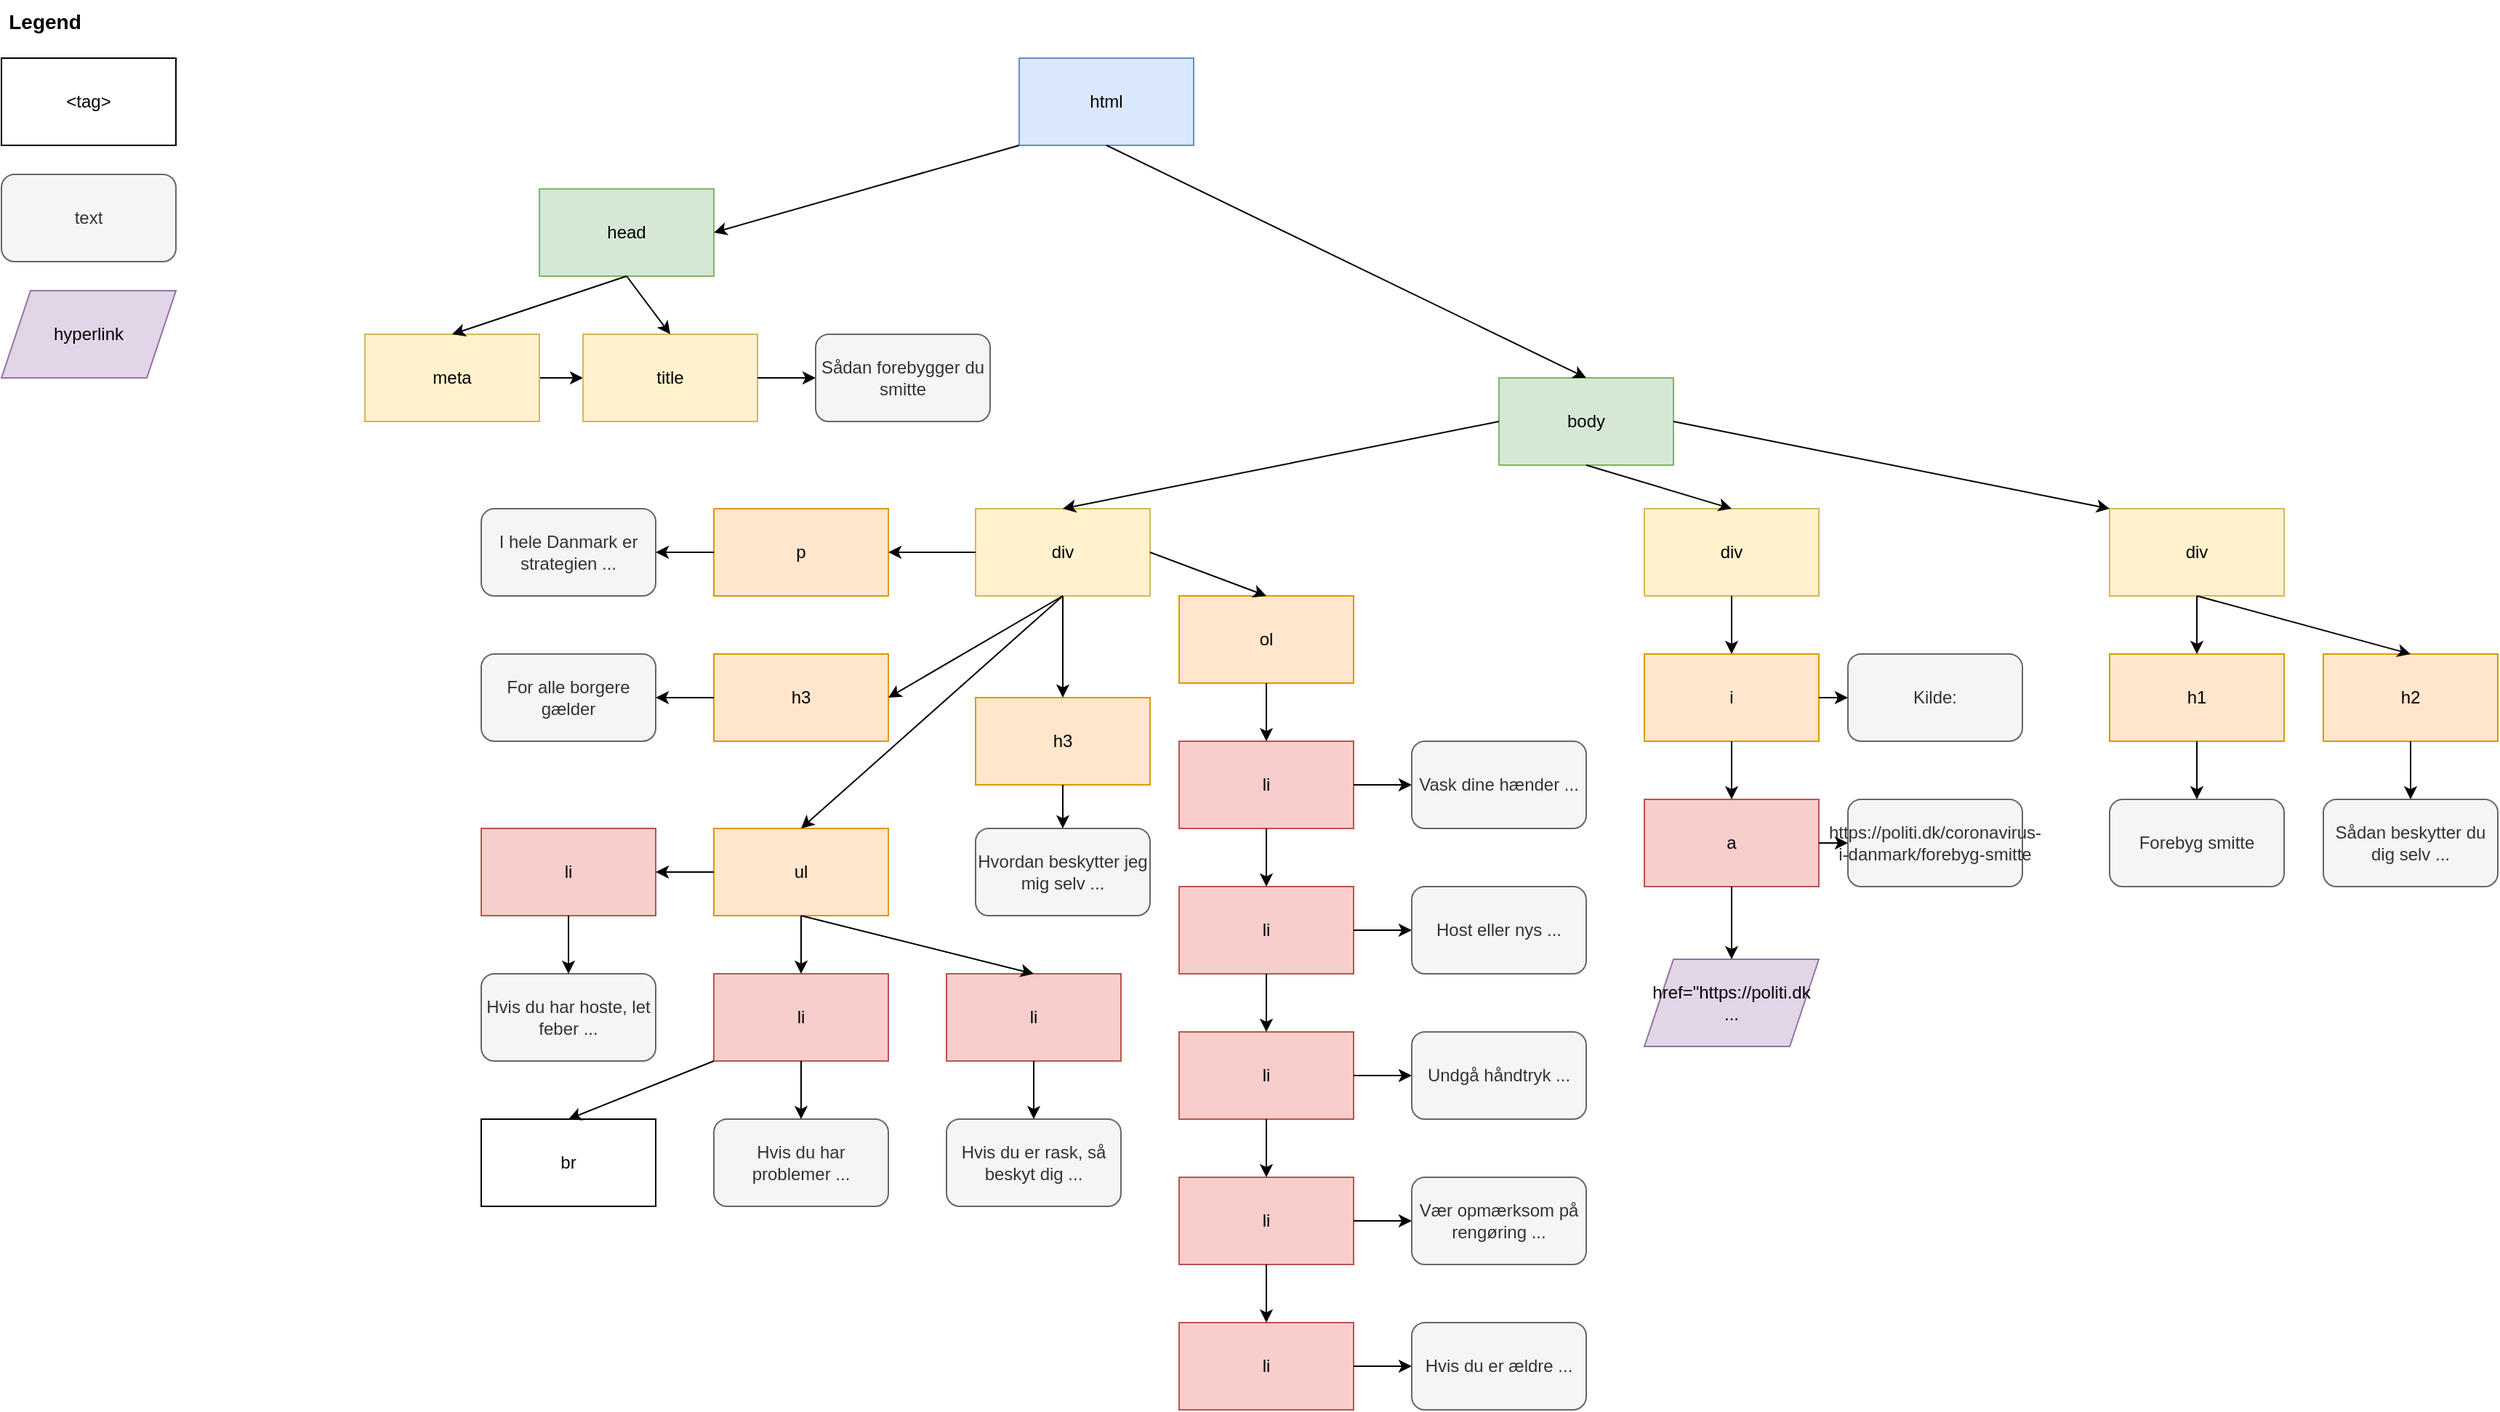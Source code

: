 <mxfile version="24.2.5" type="device">
  <diagram name="Side-1" id="msmEWEHxnlQ__VfrTact">
    <mxGraphModel dx="2620" dy="978" grid="1" gridSize="10" guides="1" tooltips="1" connect="1" arrows="1" fold="1" page="1" pageScale="1" pageWidth="827" pageHeight="1169" math="0" shadow="0">
      <root>
        <mxCell id="0" />
        <mxCell id="1" parent="0" />
        <mxCell id="QGHO-eVNQ-05Ggp9DiWL-1" value="html" style="rounded=0;whiteSpace=wrap;html=1;fillColor=#dae8fc;strokeColor=#6c8ebf;" vertex="1" parent="1">
          <mxGeometry x="300" y="40" width="120" height="60" as="geometry" />
        </mxCell>
        <mxCell id="QGHO-eVNQ-05Ggp9DiWL-3" value="head" style="rounded=0;whiteSpace=wrap;html=1;fillColor=#d5e8d4;strokeColor=#82b366;" vertex="1" parent="1">
          <mxGeometry x="-30" y="130" width="120" height="60" as="geometry" />
        </mxCell>
        <mxCell id="QGHO-eVNQ-05Ggp9DiWL-4" value="body" style="rounded=0;whiteSpace=wrap;html=1;fillColor=#d5e8d4;strokeColor=#82b366;" vertex="1" parent="1">
          <mxGeometry x="630" y="260" width="120" height="60" as="geometry" />
        </mxCell>
        <mxCell id="QGHO-eVNQ-05Ggp9DiWL-95" value="" style="edgeStyle=orthogonalEdgeStyle;rounded=0;orthogonalLoop=1;jettySize=auto;html=1;" edge="1" parent="1" source="QGHO-eVNQ-05Ggp9DiWL-5" target="QGHO-eVNQ-05Ggp9DiWL-6">
          <mxGeometry relative="1" as="geometry" />
        </mxCell>
        <mxCell id="QGHO-eVNQ-05Ggp9DiWL-5" value="meta" style="rounded=0;whiteSpace=wrap;html=1;fillColor=#fff2cc;strokeColor=#d6b656;" vertex="1" parent="1">
          <mxGeometry x="-150" y="230" width="120" height="60" as="geometry" />
        </mxCell>
        <mxCell id="QGHO-eVNQ-05Ggp9DiWL-6" value="title" style="rounded=0;whiteSpace=wrap;html=1;fillColor=#fff2cc;strokeColor=#d6b656;" vertex="1" parent="1">
          <mxGeometry y="230" width="120" height="60" as="geometry" />
        </mxCell>
        <mxCell id="QGHO-eVNQ-05Ggp9DiWL-7" value="" style="endArrow=classic;html=1;rounded=0;exitX=0;exitY=1;exitDx=0;exitDy=0;entryX=1;entryY=0.5;entryDx=0;entryDy=0;" edge="1" parent="1" source="QGHO-eVNQ-05Ggp9DiWL-1" target="QGHO-eVNQ-05Ggp9DiWL-3">
          <mxGeometry width="50" height="50" relative="1" as="geometry">
            <mxPoint x="390" y="420" as="sourcePoint" />
            <mxPoint x="440" y="370" as="targetPoint" />
          </mxGeometry>
        </mxCell>
        <mxCell id="QGHO-eVNQ-05Ggp9DiWL-8" value="" style="endArrow=classic;html=1;rounded=0;exitX=0.5;exitY=1;exitDx=0;exitDy=0;entryX=0.5;entryY=0;entryDx=0;entryDy=0;" edge="1" parent="1" source="QGHO-eVNQ-05Ggp9DiWL-3" target="QGHO-eVNQ-05Ggp9DiWL-5">
          <mxGeometry width="50" height="50" relative="1" as="geometry">
            <mxPoint x="160" y="390" as="sourcePoint" />
            <mxPoint x="210" y="340" as="targetPoint" />
          </mxGeometry>
        </mxCell>
        <mxCell id="QGHO-eVNQ-05Ggp9DiWL-9" value="" style="endArrow=classic;html=1;rounded=0;exitX=0.5;exitY=1;exitDx=0;exitDy=0;entryX=0.5;entryY=0;entryDx=0;entryDy=0;" edge="1" parent="1" source="QGHO-eVNQ-05Ggp9DiWL-3" target="QGHO-eVNQ-05Ggp9DiWL-6">
          <mxGeometry width="50" height="50" relative="1" as="geometry">
            <mxPoint x="160" y="390" as="sourcePoint" />
            <mxPoint x="210" y="340" as="targetPoint" />
          </mxGeometry>
        </mxCell>
        <mxCell id="QGHO-eVNQ-05Ggp9DiWL-10" value="" style="endArrow=classic;html=1;rounded=0;exitX=0.5;exitY=1;exitDx=0;exitDy=0;entryX=0.5;entryY=0;entryDx=0;entryDy=0;" edge="1" parent="1" source="QGHO-eVNQ-05Ggp9DiWL-1" target="QGHO-eVNQ-05Ggp9DiWL-4">
          <mxGeometry width="50" height="50" relative="1" as="geometry">
            <mxPoint x="390" y="420" as="sourcePoint" />
            <mxPoint x="440" y="370" as="targetPoint" />
          </mxGeometry>
        </mxCell>
        <mxCell id="QGHO-eVNQ-05Ggp9DiWL-11" value="div" style="rounded=0;whiteSpace=wrap;html=1;fillColor=#fff2cc;strokeColor=#d6b656;" vertex="1" parent="1">
          <mxGeometry x="270" y="350" width="120" height="60" as="geometry" />
        </mxCell>
        <mxCell id="QGHO-eVNQ-05Ggp9DiWL-12" value="div" style="rounded=0;whiteSpace=wrap;html=1;fillColor=#fff2cc;strokeColor=#d6b656;" vertex="1" parent="1">
          <mxGeometry x="1050" y="350" width="120" height="60" as="geometry" />
        </mxCell>
        <mxCell id="QGHO-eVNQ-05Ggp9DiWL-13" value="h2" style="rounded=0;whiteSpace=wrap;html=1;fillColor=#ffe6cc;strokeColor=#d79b00;" vertex="1" parent="1">
          <mxGeometry x="1197" y="450" width="120" height="60" as="geometry" />
        </mxCell>
        <mxCell id="QGHO-eVNQ-05Ggp9DiWL-14" value="h1" style="rounded=0;whiteSpace=wrap;html=1;fillColor=#ffe6cc;strokeColor=#d79b00;" vertex="1" parent="1">
          <mxGeometry x="1050" y="450" width="120" height="60" as="geometry" />
        </mxCell>
        <mxCell id="QGHO-eVNQ-05Ggp9DiWL-15" value="" style="endArrow=classic;html=1;rounded=0;exitX=0.5;exitY=1;exitDx=0;exitDy=0;entryX=0.5;entryY=0;entryDx=0;entryDy=0;" edge="1" parent="1" source="QGHO-eVNQ-05Ggp9DiWL-12" target="QGHO-eVNQ-05Ggp9DiWL-13">
          <mxGeometry width="50" height="50" relative="1" as="geometry">
            <mxPoint x="880" y="510" as="sourcePoint" />
            <mxPoint x="930" y="460" as="targetPoint" />
          </mxGeometry>
        </mxCell>
        <mxCell id="QGHO-eVNQ-05Ggp9DiWL-16" value="" style="endArrow=classic;html=1;rounded=0;exitX=0.5;exitY=1;exitDx=0;exitDy=0;entryX=0.5;entryY=0;entryDx=0;entryDy=0;" edge="1" parent="1" source="QGHO-eVNQ-05Ggp9DiWL-12" target="QGHO-eVNQ-05Ggp9DiWL-14">
          <mxGeometry width="50" height="50" relative="1" as="geometry">
            <mxPoint x="880" y="510" as="sourcePoint" />
            <mxPoint x="930" y="460" as="targetPoint" />
          </mxGeometry>
        </mxCell>
        <mxCell id="QGHO-eVNQ-05Ggp9DiWL-17" value="" style="endArrow=classic;html=1;rounded=0;exitX=0;exitY=0.5;exitDx=0;exitDy=0;entryX=0.5;entryY=0;entryDx=0;entryDy=0;" edge="1" parent="1" source="QGHO-eVNQ-05Ggp9DiWL-4" target="QGHO-eVNQ-05Ggp9DiWL-11">
          <mxGeometry width="50" height="50" relative="1" as="geometry">
            <mxPoint x="620" y="520" as="sourcePoint" />
            <mxPoint x="670" y="470" as="targetPoint" />
          </mxGeometry>
        </mxCell>
        <mxCell id="QGHO-eVNQ-05Ggp9DiWL-18" value="" style="endArrow=classic;html=1;rounded=0;exitX=1;exitY=0.5;exitDx=0;exitDy=0;entryX=0;entryY=0;entryDx=0;entryDy=0;" edge="1" parent="1" source="QGHO-eVNQ-05Ggp9DiWL-4" target="QGHO-eVNQ-05Ggp9DiWL-12">
          <mxGeometry width="50" height="50" relative="1" as="geometry">
            <mxPoint x="720" y="370" as="sourcePoint" />
            <mxPoint x="770" y="320" as="targetPoint" />
          </mxGeometry>
        </mxCell>
        <mxCell id="QGHO-eVNQ-05Ggp9DiWL-19" value="Forebyg smitte" style="rounded=1;whiteSpace=wrap;html=1;fillColor=#f5f5f5;fontColor=#333333;strokeColor=#666666;" vertex="1" parent="1">
          <mxGeometry x="1050" y="550" width="120" height="60" as="geometry" />
        </mxCell>
        <mxCell id="QGHO-eVNQ-05Ggp9DiWL-20" value="Sådan beskytter du dig selv ..." style="rounded=1;whiteSpace=wrap;html=1;fillColor=#f5f5f5;fontColor=#333333;strokeColor=#666666;" vertex="1" parent="1">
          <mxGeometry x="1197" y="550" width="120" height="60" as="geometry" />
        </mxCell>
        <mxCell id="QGHO-eVNQ-05Ggp9DiWL-21" value="p" style="rounded=0;whiteSpace=wrap;html=1;fillColor=#ffe6cc;strokeColor=#d79b00;" vertex="1" parent="1">
          <mxGeometry x="90" y="350" width="120" height="60" as="geometry" />
        </mxCell>
        <mxCell id="QGHO-eVNQ-05Ggp9DiWL-22" value="I hele Danmark er strategien ..." style="rounded=1;whiteSpace=wrap;html=1;fillColor=#f5f5f5;fontColor=#333333;strokeColor=#666666;" vertex="1" parent="1">
          <mxGeometry x="-70" y="350" width="120" height="60" as="geometry" />
        </mxCell>
        <mxCell id="QGHO-eVNQ-05Ggp9DiWL-23" value="" style="endArrow=classic;html=1;rounded=0;exitX=0;exitY=0.5;exitDx=0;exitDy=0;entryX=1;entryY=0.5;entryDx=0;entryDy=0;" edge="1" parent="1" source="QGHO-eVNQ-05Ggp9DiWL-21" target="QGHO-eVNQ-05Ggp9DiWL-22">
          <mxGeometry width="50" height="50" relative="1" as="geometry">
            <mxPoint x="80" y="410" as="sourcePoint" />
            <mxPoint x="130" y="360" as="targetPoint" />
          </mxGeometry>
        </mxCell>
        <mxCell id="QGHO-eVNQ-05Ggp9DiWL-24" value="" style="endArrow=classic;html=1;rounded=0;exitX=0;exitY=0.5;exitDx=0;exitDy=0;entryX=1;entryY=0.5;entryDx=0;entryDy=0;" edge="1" parent="1" source="QGHO-eVNQ-05Ggp9DiWL-11" target="QGHO-eVNQ-05Ggp9DiWL-21">
          <mxGeometry width="50" height="50" relative="1" as="geometry">
            <mxPoint x="260" y="510" as="sourcePoint" />
            <mxPoint x="310" y="460" as="targetPoint" />
          </mxGeometry>
        </mxCell>
        <mxCell id="QGHO-eVNQ-05Ggp9DiWL-25" value="h3" style="rounded=0;whiteSpace=wrap;html=1;fillColor=#ffe6cc;strokeColor=#d79b00;" vertex="1" parent="1">
          <mxGeometry x="90" y="450" width="120" height="60" as="geometry" />
        </mxCell>
        <mxCell id="QGHO-eVNQ-05Ggp9DiWL-26" value="" style="endArrow=classic;html=1;rounded=0;exitX=0.5;exitY=1;exitDx=0;exitDy=0;entryX=1;entryY=0.5;entryDx=0;entryDy=0;" edge="1" parent="1" source="QGHO-eVNQ-05Ggp9DiWL-11" target="QGHO-eVNQ-05Ggp9DiWL-25">
          <mxGeometry width="50" height="50" relative="1" as="geometry">
            <mxPoint x="260" y="510" as="sourcePoint" />
            <mxPoint x="310" y="460" as="targetPoint" />
          </mxGeometry>
        </mxCell>
        <mxCell id="QGHO-eVNQ-05Ggp9DiWL-28" value="ul" style="rounded=0;whiteSpace=wrap;html=1;fillColor=#ffe6cc;strokeColor=#d79b00;" vertex="1" parent="1">
          <mxGeometry x="90" y="570" width="120" height="60" as="geometry" />
        </mxCell>
        <mxCell id="QGHO-eVNQ-05Ggp9DiWL-29" value="" style="endArrow=classic;html=1;rounded=0;exitX=0.5;exitY=1;exitDx=0;exitDy=0;entryX=0.5;entryY=0;entryDx=0;entryDy=0;" edge="1" parent="1" source="QGHO-eVNQ-05Ggp9DiWL-11" target="QGHO-eVNQ-05Ggp9DiWL-28">
          <mxGeometry width="50" height="50" relative="1" as="geometry">
            <mxPoint x="260" y="510" as="sourcePoint" />
            <mxPoint x="310" y="460" as="targetPoint" />
          </mxGeometry>
        </mxCell>
        <mxCell id="QGHO-eVNQ-05Ggp9DiWL-30" value="For alle borgere gælder" style="rounded=1;whiteSpace=wrap;html=1;fillColor=#f5f5f5;fontColor=#333333;strokeColor=#666666;" vertex="1" parent="1">
          <mxGeometry x="-70" y="450" width="120" height="60" as="geometry" />
        </mxCell>
        <mxCell id="QGHO-eVNQ-05Ggp9DiWL-31" value="" style="endArrow=classic;html=1;rounded=0;exitX=0;exitY=0.5;exitDx=0;exitDy=0;entryX=1;entryY=0.5;entryDx=0;entryDy=0;" edge="1" parent="1" source="QGHO-eVNQ-05Ggp9DiWL-25" target="QGHO-eVNQ-05Ggp9DiWL-30">
          <mxGeometry width="50" height="50" relative="1" as="geometry">
            <mxPoint x="240" y="410" as="sourcePoint" />
            <mxPoint x="290" y="360" as="targetPoint" />
          </mxGeometry>
        </mxCell>
        <mxCell id="QGHO-eVNQ-05Ggp9DiWL-32" value="li" style="rounded=0;whiteSpace=wrap;html=1;fillColor=#f8cecc;strokeColor=#b85450;" vertex="1" parent="1">
          <mxGeometry x="-70" y="570" width="120" height="60" as="geometry" />
        </mxCell>
        <mxCell id="QGHO-eVNQ-05Ggp9DiWL-33" value="li" style="rounded=0;whiteSpace=wrap;html=1;fillColor=#f8cecc;strokeColor=#b85450;" vertex="1" parent="1">
          <mxGeometry x="250" y="670" width="120" height="60" as="geometry" />
        </mxCell>
        <mxCell id="QGHO-eVNQ-05Ggp9DiWL-34" value="" style="endArrow=classic;html=1;rounded=0;exitX=0.5;exitY=1;exitDx=0;exitDy=0;entryX=0.5;entryY=0;entryDx=0;entryDy=0;" edge="1" parent="1" source="QGHO-eVNQ-05Ggp9DiWL-28" target="QGHO-eVNQ-05Ggp9DiWL-33">
          <mxGeometry width="50" height="50" relative="1" as="geometry">
            <mxPoint x="260" y="510" as="sourcePoint" />
            <mxPoint x="310" y="460" as="targetPoint" />
          </mxGeometry>
        </mxCell>
        <mxCell id="QGHO-eVNQ-05Ggp9DiWL-35" value="" style="endArrow=classic;html=1;rounded=0;exitX=0;exitY=0.5;exitDx=0;exitDy=0;entryX=1;entryY=0.5;entryDx=0;entryDy=0;" edge="1" parent="1" source="QGHO-eVNQ-05Ggp9DiWL-28" target="QGHO-eVNQ-05Ggp9DiWL-32">
          <mxGeometry width="50" height="50" relative="1" as="geometry">
            <mxPoint x="80" y="530" as="sourcePoint" />
            <mxPoint x="130" y="480" as="targetPoint" />
          </mxGeometry>
        </mxCell>
        <mxCell id="QGHO-eVNQ-05Ggp9DiWL-36" value="Hvis du har hoste, let feber ..." style="rounded=1;whiteSpace=wrap;html=1;fillColor=#f5f5f5;fontColor=#333333;strokeColor=#666666;" vertex="1" parent="1">
          <mxGeometry x="-70" y="670" width="120" height="60" as="geometry" />
        </mxCell>
        <mxCell id="QGHO-eVNQ-05Ggp9DiWL-37" value="Hvis du er rask, så beskyt dig ..." style="rounded=1;whiteSpace=wrap;html=1;fillColor=#f5f5f5;fontColor=#333333;strokeColor=#666666;" vertex="1" parent="1">
          <mxGeometry x="250" y="770" width="120" height="60" as="geometry" />
        </mxCell>
        <mxCell id="QGHO-eVNQ-05Ggp9DiWL-38" value="" style="endArrow=classic;html=1;rounded=0;exitX=0.5;exitY=1;exitDx=0;exitDy=0;entryX=0.5;entryY=0;entryDx=0;entryDy=0;" edge="1" parent="1" source="QGHO-eVNQ-05Ggp9DiWL-33" target="QGHO-eVNQ-05Ggp9DiWL-37">
          <mxGeometry width="50" height="50" relative="1" as="geometry">
            <mxPoint x="160" y="620" as="sourcePoint" />
            <mxPoint x="210" y="570" as="targetPoint" />
          </mxGeometry>
        </mxCell>
        <mxCell id="QGHO-eVNQ-05Ggp9DiWL-39" value="" style="endArrow=classic;html=1;rounded=0;exitX=0.5;exitY=1;exitDx=0;exitDy=0;entryX=0.5;entryY=0;entryDx=0;entryDy=0;" edge="1" parent="1" source="QGHO-eVNQ-05Ggp9DiWL-32" target="QGHO-eVNQ-05Ggp9DiWL-36">
          <mxGeometry width="50" height="50" relative="1" as="geometry">
            <mxPoint y="520" as="sourcePoint" />
            <mxPoint x="50" y="470" as="targetPoint" />
          </mxGeometry>
        </mxCell>
        <mxCell id="QGHO-eVNQ-05Ggp9DiWL-40" value="li" style="rounded=0;whiteSpace=wrap;html=1;fillColor=#f8cecc;strokeColor=#b85450;" vertex="1" parent="1">
          <mxGeometry x="90" y="670" width="120" height="60" as="geometry" />
        </mxCell>
        <mxCell id="QGHO-eVNQ-05Ggp9DiWL-41" value="" style="endArrow=classic;html=1;rounded=0;exitX=0.5;exitY=1;exitDx=0;exitDy=0;entryX=0.5;entryY=0;entryDx=0;entryDy=0;" edge="1" parent="1" source="QGHO-eVNQ-05Ggp9DiWL-28" target="QGHO-eVNQ-05Ggp9DiWL-40">
          <mxGeometry width="50" height="50" relative="1" as="geometry">
            <mxPoint x="80" y="620" as="sourcePoint" />
            <mxPoint x="130" y="570" as="targetPoint" />
          </mxGeometry>
        </mxCell>
        <mxCell id="QGHO-eVNQ-05Ggp9DiWL-42" value="Hvis du har problemer ..." style="rounded=1;whiteSpace=wrap;html=1;fillColor=#f5f5f5;fontColor=#333333;strokeColor=#666666;" vertex="1" parent="1">
          <mxGeometry x="90" y="770" width="120" height="60" as="geometry" />
        </mxCell>
        <mxCell id="QGHO-eVNQ-05Ggp9DiWL-43" value="" style="endArrow=classic;html=1;rounded=0;exitX=0.5;exitY=1;exitDx=0;exitDy=0;entryX=0.5;entryY=0;entryDx=0;entryDy=0;" edge="1" parent="1" source="QGHO-eVNQ-05Ggp9DiWL-40" target="QGHO-eVNQ-05Ggp9DiWL-42">
          <mxGeometry width="50" height="50" relative="1" as="geometry">
            <mxPoint x="160" y="640" as="sourcePoint" />
            <mxPoint x="160" y="680" as="targetPoint" />
          </mxGeometry>
        </mxCell>
        <mxCell id="QGHO-eVNQ-05Ggp9DiWL-44" value="" style="endArrow=classic;html=1;rounded=0;exitX=0.5;exitY=1;exitDx=0;exitDy=0;entryX=0.5;entryY=0;entryDx=0;entryDy=0;" edge="1" parent="1" source="QGHO-eVNQ-05Ggp9DiWL-14" target="QGHO-eVNQ-05Ggp9DiWL-19">
          <mxGeometry width="50" height="50" relative="1" as="geometry">
            <mxPoint x="920" y="590" as="sourcePoint" />
            <mxPoint x="970" y="540" as="targetPoint" />
          </mxGeometry>
        </mxCell>
        <mxCell id="QGHO-eVNQ-05Ggp9DiWL-45" value="" style="endArrow=classic;html=1;rounded=0;exitX=0.5;exitY=1;exitDx=0;exitDy=0;entryX=0.5;entryY=0;entryDx=0;entryDy=0;" edge="1" parent="1" source="QGHO-eVNQ-05Ggp9DiWL-13" target="QGHO-eVNQ-05Ggp9DiWL-20">
          <mxGeometry width="50" height="50" relative="1" as="geometry">
            <mxPoint x="1120" y="520" as="sourcePoint" />
            <mxPoint x="1120" y="560" as="targetPoint" />
          </mxGeometry>
        </mxCell>
        <mxCell id="QGHO-eVNQ-05Ggp9DiWL-46" value="br" style="rounded=0;whiteSpace=wrap;html=1;" vertex="1" parent="1">
          <mxGeometry x="-70" y="770" width="120" height="60" as="geometry" />
        </mxCell>
        <mxCell id="QGHO-eVNQ-05Ggp9DiWL-47" value="" style="endArrow=classic;html=1;rounded=0;exitX=0;exitY=1;exitDx=0;exitDy=0;entryX=0.5;entryY=0;entryDx=0;entryDy=0;" edge="1" parent="1" source="QGHO-eVNQ-05Ggp9DiWL-40" target="QGHO-eVNQ-05Ggp9DiWL-46">
          <mxGeometry width="50" height="50" relative="1" as="geometry">
            <mxPoint x="470" y="670" as="sourcePoint" />
            <mxPoint x="520" y="620" as="targetPoint" />
          </mxGeometry>
        </mxCell>
        <mxCell id="QGHO-eVNQ-05Ggp9DiWL-48" value="h3" style="rounded=0;whiteSpace=wrap;html=1;fillColor=#ffe6cc;strokeColor=#d79b00;" vertex="1" parent="1">
          <mxGeometry x="270" y="480" width="120" height="60" as="geometry" />
        </mxCell>
        <mxCell id="QGHO-eVNQ-05Ggp9DiWL-49" value="Hvordan beskytter jeg mig selv ..." style="rounded=1;whiteSpace=wrap;html=1;fillColor=#f5f5f5;fontColor=#333333;strokeColor=#666666;" vertex="1" parent="1">
          <mxGeometry x="270" y="570" width="120" height="60" as="geometry" />
        </mxCell>
        <mxCell id="QGHO-eVNQ-05Ggp9DiWL-50" value="" style="endArrow=classic;html=1;rounded=0;exitX=0.5;exitY=1;exitDx=0;exitDy=0;entryX=0.5;entryY=0;entryDx=0;entryDy=0;" edge="1" parent="1" source="QGHO-eVNQ-05Ggp9DiWL-48" target="QGHO-eVNQ-05Ggp9DiWL-49">
          <mxGeometry width="50" height="50" relative="1" as="geometry">
            <mxPoint x="440" y="520" as="sourcePoint" />
            <mxPoint x="490" y="470" as="targetPoint" />
          </mxGeometry>
        </mxCell>
        <mxCell id="QGHO-eVNQ-05Ggp9DiWL-51" value="ol" style="rounded=0;whiteSpace=wrap;html=1;fillColor=#ffe6cc;strokeColor=#d79b00;" vertex="1" parent="1">
          <mxGeometry x="410" y="410" width="120" height="60" as="geometry" />
        </mxCell>
        <mxCell id="QGHO-eVNQ-05Ggp9DiWL-52" value="" style="endArrow=classic;html=1;rounded=0;exitX=0.5;exitY=1;exitDx=0;exitDy=0;entryX=0.5;entryY=0;entryDx=0;entryDy=0;" edge="1" parent="1" source="QGHO-eVNQ-05Ggp9DiWL-11" target="QGHO-eVNQ-05Ggp9DiWL-48">
          <mxGeometry width="50" height="50" relative="1" as="geometry">
            <mxPoint x="440" y="520" as="sourcePoint" />
            <mxPoint x="490" y="470" as="targetPoint" />
          </mxGeometry>
        </mxCell>
        <mxCell id="QGHO-eVNQ-05Ggp9DiWL-53" value="" style="endArrow=classic;html=1;rounded=0;exitX=1;exitY=0.5;exitDx=0;exitDy=0;entryX=0.5;entryY=0;entryDx=0;entryDy=0;" edge="1" parent="1" source="QGHO-eVNQ-05Ggp9DiWL-11" target="QGHO-eVNQ-05Ggp9DiWL-51">
          <mxGeometry width="50" height="50" relative="1" as="geometry">
            <mxPoint x="700" y="530" as="sourcePoint" />
            <mxPoint x="750" y="480" as="targetPoint" />
          </mxGeometry>
        </mxCell>
        <mxCell id="QGHO-eVNQ-05Ggp9DiWL-54" value="li" style="rounded=0;whiteSpace=wrap;html=1;fillColor=#f8cecc;strokeColor=#b85450;" vertex="1" parent="1">
          <mxGeometry x="410" y="510" width="120" height="60" as="geometry" />
        </mxCell>
        <mxCell id="QGHO-eVNQ-05Ggp9DiWL-55" value="li" style="rounded=0;whiteSpace=wrap;html=1;fillColor=#f8cecc;strokeColor=#b85450;" vertex="1" parent="1">
          <mxGeometry x="410" y="610" width="120" height="60" as="geometry" />
        </mxCell>
        <mxCell id="QGHO-eVNQ-05Ggp9DiWL-56" value="li" style="rounded=0;whiteSpace=wrap;html=1;fillColor=#f8cecc;strokeColor=#b85450;" vertex="1" parent="1">
          <mxGeometry x="410" y="710" width="120" height="60" as="geometry" />
        </mxCell>
        <mxCell id="QGHO-eVNQ-05Ggp9DiWL-57" value="li" style="rounded=0;whiteSpace=wrap;html=1;fillColor=#f8cecc;strokeColor=#b85450;" vertex="1" parent="1">
          <mxGeometry x="410" y="810" width="120" height="60" as="geometry" />
        </mxCell>
        <mxCell id="QGHO-eVNQ-05Ggp9DiWL-58" value="li" style="rounded=0;whiteSpace=wrap;html=1;fillColor=#f8cecc;strokeColor=#b85450;" vertex="1" parent="1">
          <mxGeometry x="410" y="910" width="120" height="60" as="geometry" />
        </mxCell>
        <mxCell id="QGHO-eVNQ-05Ggp9DiWL-60" value="Hvis du er ældre ..." style="rounded=1;whiteSpace=wrap;html=1;fillColor=#f5f5f5;fontColor=#333333;strokeColor=#666666;" vertex="1" parent="1">
          <mxGeometry x="570" y="910" width="120" height="60" as="geometry" />
        </mxCell>
        <mxCell id="QGHO-eVNQ-05Ggp9DiWL-61" value="Vær opmærksom på rengøring ..." style="rounded=1;whiteSpace=wrap;html=1;fillColor=#f5f5f5;fontColor=#333333;strokeColor=#666666;" vertex="1" parent="1">
          <mxGeometry x="570" y="810" width="120" height="60" as="geometry" />
        </mxCell>
        <mxCell id="QGHO-eVNQ-05Ggp9DiWL-62" value="Undgå håndtryk ..." style="rounded=1;whiteSpace=wrap;html=1;fillColor=#f5f5f5;fontColor=#333333;strokeColor=#666666;" vertex="1" parent="1">
          <mxGeometry x="570" y="710" width="120" height="60" as="geometry" />
        </mxCell>
        <mxCell id="QGHO-eVNQ-05Ggp9DiWL-63" value="Host eller nys ..." style="rounded=1;whiteSpace=wrap;html=1;fillColor=#f5f5f5;fontColor=#333333;strokeColor=#666666;" vertex="1" parent="1">
          <mxGeometry x="570" y="610" width="120" height="60" as="geometry" />
        </mxCell>
        <mxCell id="QGHO-eVNQ-05Ggp9DiWL-64" value="Vask dine hænder ..." style="rounded=1;whiteSpace=wrap;html=1;fillColor=#f5f5f5;fontColor=#333333;strokeColor=#666666;" vertex="1" parent="1">
          <mxGeometry x="570" y="510" width="120" height="60" as="geometry" />
        </mxCell>
        <mxCell id="QGHO-eVNQ-05Ggp9DiWL-65" value="div" style="rounded=0;whiteSpace=wrap;html=1;fillColor=#fff2cc;strokeColor=#d6b656;" vertex="1" parent="1">
          <mxGeometry x="730" y="350" width="120" height="60" as="geometry" />
        </mxCell>
        <mxCell id="QGHO-eVNQ-05Ggp9DiWL-66" value="" style="endArrow=classic;html=1;rounded=0;exitX=0.5;exitY=1;exitDx=0;exitDy=0;entryX=0.5;entryY=0;entryDx=0;entryDy=0;" edge="1" parent="1" source="QGHO-eVNQ-05Ggp9DiWL-4" target="QGHO-eVNQ-05Ggp9DiWL-65">
          <mxGeometry width="50" height="50" relative="1" as="geometry">
            <mxPoint x="940" y="400" as="sourcePoint" />
            <mxPoint x="990" y="350" as="targetPoint" />
          </mxGeometry>
        </mxCell>
        <mxCell id="QGHO-eVNQ-05Ggp9DiWL-67" value="i" style="rounded=0;whiteSpace=wrap;html=1;fillColor=#ffe6cc;strokeColor=#d79b00;" vertex="1" parent="1">
          <mxGeometry x="730" y="450" width="120" height="60" as="geometry" />
        </mxCell>
        <mxCell id="QGHO-eVNQ-05Ggp9DiWL-68" value="a" style="rounded=0;whiteSpace=wrap;html=1;fillColor=#f8cecc;strokeColor=#b85450;" vertex="1" parent="1">
          <mxGeometry x="730" y="550" width="120" height="60" as="geometry" />
        </mxCell>
        <mxCell id="QGHO-eVNQ-05Ggp9DiWL-69" value="href=&quot;https://politi.dk ..." style="shape=parallelogram;perimeter=parallelogramPerimeter;whiteSpace=wrap;html=1;fixedSize=1;fillColor=#e1d5e7;strokeColor=#9673a6;" vertex="1" parent="1">
          <mxGeometry x="730" y="660" width="120" height="60" as="geometry" />
        </mxCell>
        <mxCell id="QGHO-eVNQ-05Ggp9DiWL-70" value="&amp;lt;tag&amp;gt;" style="rounded=0;whiteSpace=wrap;html=1;" vertex="1" parent="1">
          <mxGeometry x="-400" y="40" width="120" height="60" as="geometry" />
        </mxCell>
        <mxCell id="QGHO-eVNQ-05Ggp9DiWL-71" value="text" style="rounded=1;whiteSpace=wrap;html=1;fillColor=#f5f5f5;fontColor=#333333;strokeColor=#666666;" vertex="1" parent="1">
          <mxGeometry x="-400" y="120" width="120" height="60" as="geometry" />
        </mxCell>
        <mxCell id="QGHO-eVNQ-05Ggp9DiWL-72" value="hyperlink" style="shape=parallelogram;perimeter=parallelogramPerimeter;whiteSpace=wrap;html=1;fixedSize=1;fillColor=#e1d5e7;strokeColor=#9673a6;" vertex="1" parent="1">
          <mxGeometry x="-400" y="200" width="120" height="60" as="geometry" />
        </mxCell>
        <mxCell id="QGHO-eVNQ-05Ggp9DiWL-73" value="Kilde:" style="rounded=1;whiteSpace=wrap;html=1;fillColor=#f5f5f5;fontColor=#333333;strokeColor=#666666;" vertex="1" parent="1">
          <mxGeometry x="870" y="450" width="120" height="60" as="geometry" />
        </mxCell>
        <mxCell id="QGHO-eVNQ-05Ggp9DiWL-74" value="https://politi.dk/coronavirus-i-danmark/forebyg-smitte" style="rounded=1;whiteSpace=wrap;html=1;fillColor=#f5f5f5;fontColor=#333333;strokeColor=#666666;" vertex="1" parent="1">
          <mxGeometry x="870" y="550" width="120" height="60" as="geometry" />
        </mxCell>
        <mxCell id="QGHO-eVNQ-05Ggp9DiWL-75" value="" style="endArrow=classic;html=1;rounded=0;exitX=1;exitY=0.5;exitDx=0;exitDy=0;entryX=0;entryY=0.5;entryDx=0;entryDy=0;" edge="1" parent="1" source="QGHO-eVNQ-05Ggp9DiWL-67" target="QGHO-eVNQ-05Ggp9DiWL-73">
          <mxGeometry width="50" height="50" relative="1" as="geometry">
            <mxPoint x="740" y="550" as="sourcePoint" />
            <mxPoint x="790" y="500" as="targetPoint" />
          </mxGeometry>
        </mxCell>
        <mxCell id="QGHO-eVNQ-05Ggp9DiWL-76" value="" style="endArrow=classic;html=1;rounded=0;exitX=0.5;exitY=1;exitDx=0;exitDy=0;" edge="1" parent="1" source="QGHO-eVNQ-05Ggp9DiWL-65">
          <mxGeometry width="50" height="50" relative="1" as="geometry">
            <mxPoint x="740" y="550" as="sourcePoint" />
            <mxPoint x="790" y="450" as="targetPoint" />
          </mxGeometry>
        </mxCell>
        <mxCell id="QGHO-eVNQ-05Ggp9DiWL-77" value="" style="endArrow=classic;html=1;rounded=0;exitX=1;exitY=0.5;exitDx=0;exitDy=0;entryX=0;entryY=0.5;entryDx=0;entryDy=0;" edge="1" parent="1" source="QGHO-eVNQ-05Ggp9DiWL-68" target="QGHO-eVNQ-05Ggp9DiWL-74">
          <mxGeometry width="50" height="50" relative="1" as="geometry">
            <mxPoint x="740" y="550" as="sourcePoint" />
            <mxPoint x="790" y="500" as="targetPoint" />
          </mxGeometry>
        </mxCell>
        <mxCell id="QGHO-eVNQ-05Ggp9DiWL-78" value="" style="endArrow=classic;html=1;rounded=0;exitX=0.5;exitY=1;exitDx=0;exitDy=0;entryX=0.5;entryY=0;entryDx=0;entryDy=0;" edge="1" parent="1" source="QGHO-eVNQ-05Ggp9DiWL-67" target="QGHO-eVNQ-05Ggp9DiWL-68">
          <mxGeometry width="50" height="50" relative="1" as="geometry">
            <mxPoint x="1040" y="590" as="sourcePoint" />
            <mxPoint x="1090" y="540" as="targetPoint" />
          </mxGeometry>
        </mxCell>
        <mxCell id="QGHO-eVNQ-05Ggp9DiWL-79" value="" style="endArrow=classic;html=1;rounded=0;exitX=0.5;exitY=1;exitDx=0;exitDy=0;entryX=0.5;entryY=0;entryDx=0;entryDy=0;" edge="1" parent="1" source="QGHO-eVNQ-05Ggp9DiWL-68" target="QGHO-eVNQ-05Ggp9DiWL-69">
          <mxGeometry width="50" height="50" relative="1" as="geometry">
            <mxPoint x="740" y="550" as="sourcePoint" />
            <mxPoint x="790" y="500" as="targetPoint" />
          </mxGeometry>
        </mxCell>
        <mxCell id="QGHO-eVNQ-05Ggp9DiWL-80" value="&lt;b&gt;&lt;font style=&quot;font-size: 14px;&quot;&gt;Legend&lt;/font&gt;&lt;/b&gt;" style="text;html=1;align=center;verticalAlign=middle;whiteSpace=wrap;rounded=0;" vertex="1" parent="1">
          <mxGeometry x="-400" width="60" height="30" as="geometry" />
        </mxCell>
        <mxCell id="QGHO-eVNQ-05Ggp9DiWL-81" value="" style="endArrow=classic;html=1;rounded=0;entryX=0.5;entryY=0;entryDx=0;entryDy=0;exitX=0.5;exitY=1;exitDx=0;exitDy=0;" edge="1" parent="1" source="QGHO-eVNQ-05Ggp9DiWL-57" target="QGHO-eVNQ-05Ggp9DiWL-58">
          <mxGeometry width="50" height="50" relative="1" as="geometry">
            <mxPoint x="350" y="490" as="sourcePoint" />
            <mxPoint x="400" y="440" as="targetPoint" />
          </mxGeometry>
        </mxCell>
        <mxCell id="QGHO-eVNQ-05Ggp9DiWL-82" value="" style="endArrow=classic;html=1;rounded=0;entryX=0.5;entryY=0;entryDx=0;entryDy=0;exitX=0.5;exitY=1;exitDx=0;exitDy=0;" edge="1" parent="1" source="QGHO-eVNQ-05Ggp9DiWL-56" target="QGHO-eVNQ-05Ggp9DiWL-57">
          <mxGeometry width="50" height="50" relative="1" as="geometry">
            <mxPoint x="350" y="490" as="sourcePoint" />
            <mxPoint x="400" y="440" as="targetPoint" />
          </mxGeometry>
        </mxCell>
        <mxCell id="QGHO-eVNQ-05Ggp9DiWL-83" value="" style="endArrow=classic;html=1;rounded=0;entryX=0.5;entryY=0;entryDx=0;entryDy=0;exitX=0.5;exitY=1;exitDx=0;exitDy=0;" edge="1" parent="1" source="QGHO-eVNQ-05Ggp9DiWL-55" target="QGHO-eVNQ-05Ggp9DiWL-56">
          <mxGeometry width="50" height="50" relative="1" as="geometry">
            <mxPoint x="350" y="490" as="sourcePoint" />
            <mxPoint x="400" y="440" as="targetPoint" />
          </mxGeometry>
        </mxCell>
        <mxCell id="QGHO-eVNQ-05Ggp9DiWL-84" value="" style="endArrow=classic;html=1;rounded=0;entryX=0.5;entryY=0;entryDx=0;entryDy=0;exitX=0.5;exitY=1;exitDx=0;exitDy=0;" edge="1" parent="1" source="QGHO-eVNQ-05Ggp9DiWL-54" target="QGHO-eVNQ-05Ggp9DiWL-55">
          <mxGeometry width="50" height="50" relative="1" as="geometry">
            <mxPoint x="350" y="490" as="sourcePoint" />
            <mxPoint x="400" y="440" as="targetPoint" />
          </mxGeometry>
        </mxCell>
        <mxCell id="QGHO-eVNQ-05Ggp9DiWL-85" value="" style="endArrow=classic;html=1;rounded=0;entryX=0.5;entryY=0;entryDx=0;entryDy=0;exitX=0.5;exitY=1;exitDx=0;exitDy=0;" edge="1" parent="1" source="QGHO-eVNQ-05Ggp9DiWL-51" target="QGHO-eVNQ-05Ggp9DiWL-54">
          <mxGeometry width="50" height="50" relative="1" as="geometry">
            <mxPoint x="350" y="490" as="sourcePoint" />
            <mxPoint x="400" y="440" as="targetPoint" />
          </mxGeometry>
        </mxCell>
        <mxCell id="QGHO-eVNQ-05Ggp9DiWL-87" value="" style="endArrow=classic;html=1;rounded=0;entryX=0;entryY=0.5;entryDx=0;entryDy=0;exitX=1;exitY=0.5;exitDx=0;exitDy=0;" edge="1" parent="1" source="QGHO-eVNQ-05Ggp9DiWL-58" target="QGHO-eVNQ-05Ggp9DiWL-60">
          <mxGeometry width="50" height="50" relative="1" as="geometry">
            <mxPoint x="350" y="490" as="sourcePoint" />
            <mxPoint x="400" y="440" as="targetPoint" />
          </mxGeometry>
        </mxCell>
        <mxCell id="QGHO-eVNQ-05Ggp9DiWL-88" value="" style="endArrow=classic;html=1;rounded=0;entryX=0;entryY=0.5;entryDx=0;entryDy=0;exitX=1;exitY=0.5;exitDx=0;exitDy=0;" edge="1" parent="1" source="QGHO-eVNQ-05Ggp9DiWL-57" target="QGHO-eVNQ-05Ggp9DiWL-61">
          <mxGeometry width="50" height="50" relative="1" as="geometry">
            <mxPoint x="350" y="490" as="sourcePoint" />
            <mxPoint x="400" y="440" as="targetPoint" />
          </mxGeometry>
        </mxCell>
        <mxCell id="QGHO-eVNQ-05Ggp9DiWL-89" value="" style="endArrow=classic;html=1;rounded=0;entryX=0;entryY=0.5;entryDx=0;entryDy=0;exitX=1;exitY=0.5;exitDx=0;exitDy=0;" edge="1" parent="1" source="QGHO-eVNQ-05Ggp9DiWL-56" target="QGHO-eVNQ-05Ggp9DiWL-62">
          <mxGeometry width="50" height="50" relative="1" as="geometry">
            <mxPoint x="350" y="490" as="sourcePoint" />
            <mxPoint x="400" y="440" as="targetPoint" />
          </mxGeometry>
        </mxCell>
        <mxCell id="QGHO-eVNQ-05Ggp9DiWL-90" value="" style="endArrow=classic;html=1;rounded=0;entryX=0;entryY=0.5;entryDx=0;entryDy=0;exitX=1;exitY=0.5;exitDx=0;exitDy=0;" edge="1" parent="1" source="QGHO-eVNQ-05Ggp9DiWL-55" target="QGHO-eVNQ-05Ggp9DiWL-63">
          <mxGeometry width="50" height="50" relative="1" as="geometry">
            <mxPoint x="350" y="490" as="sourcePoint" />
            <mxPoint x="400" y="440" as="targetPoint" />
          </mxGeometry>
        </mxCell>
        <mxCell id="QGHO-eVNQ-05Ggp9DiWL-91" value="" style="endArrow=classic;html=1;rounded=0;entryX=0;entryY=0.5;entryDx=0;entryDy=0;exitX=1;exitY=0.5;exitDx=0;exitDy=0;" edge="1" parent="1" source="QGHO-eVNQ-05Ggp9DiWL-54" target="QGHO-eVNQ-05Ggp9DiWL-64">
          <mxGeometry width="50" height="50" relative="1" as="geometry">
            <mxPoint x="350" y="490" as="sourcePoint" />
            <mxPoint x="400" y="440" as="targetPoint" />
          </mxGeometry>
        </mxCell>
        <mxCell id="QGHO-eVNQ-05Ggp9DiWL-92" value="Sådan forebygger du smitte" style="rounded=1;whiteSpace=wrap;html=1;fillColor=#f5f5f5;fontColor=#333333;strokeColor=#666666;" vertex="1" parent="1">
          <mxGeometry x="160" y="230" width="120" height="60" as="geometry" />
        </mxCell>
        <mxCell id="QGHO-eVNQ-05Ggp9DiWL-93" value="" style="endArrow=classic;html=1;rounded=0;exitX=1;exitY=0.5;exitDx=0;exitDy=0;entryX=0;entryY=0.5;entryDx=0;entryDy=0;" edge="1" parent="1" source="QGHO-eVNQ-05Ggp9DiWL-6" target="QGHO-eVNQ-05Ggp9DiWL-92">
          <mxGeometry width="50" height="50" relative="1" as="geometry">
            <mxPoint x="20" y="500" as="sourcePoint" />
            <mxPoint x="70" y="450" as="targetPoint" />
          </mxGeometry>
        </mxCell>
      </root>
    </mxGraphModel>
  </diagram>
</mxfile>
